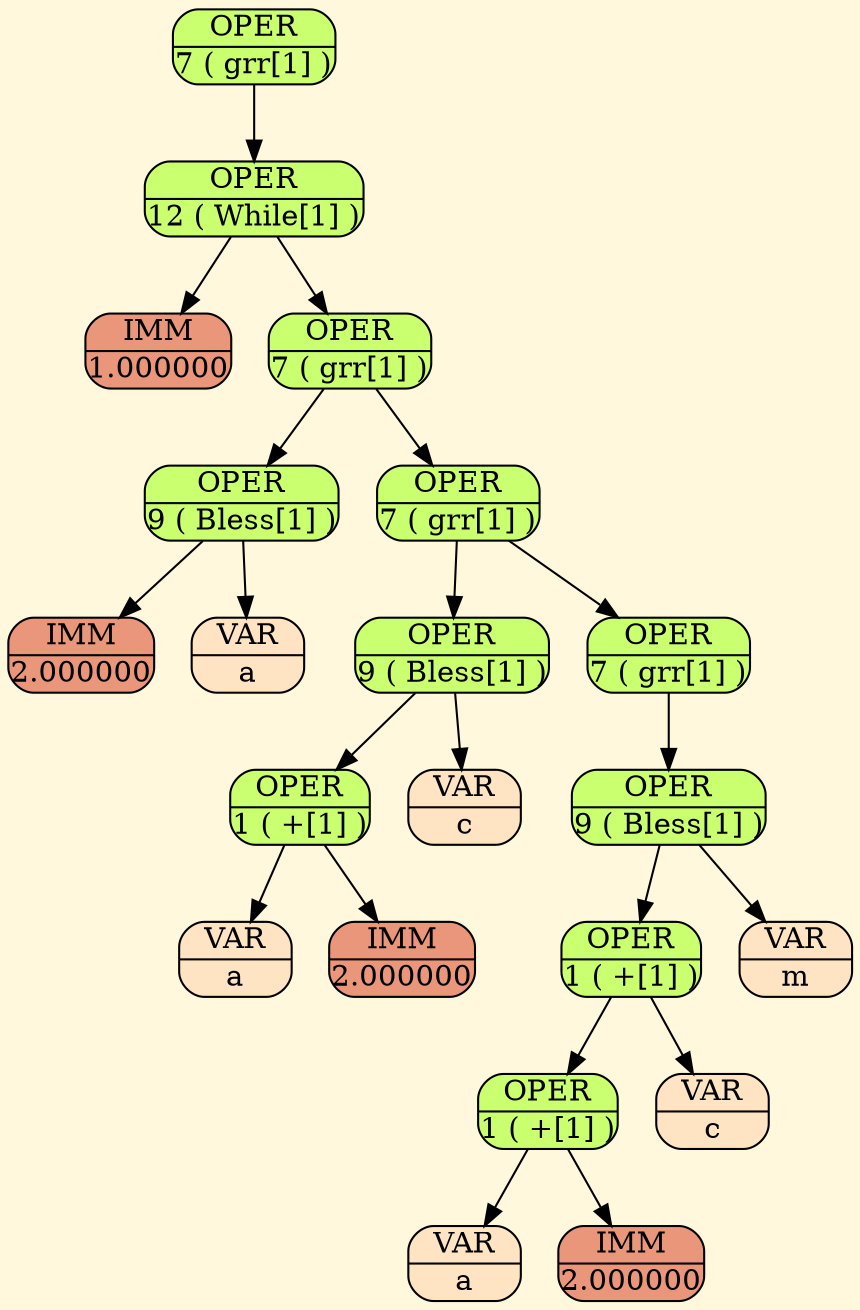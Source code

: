 digraph Tree 
{ bgcolor="cornsilk1";node[margin = "0.01"];
"node_000002E0ACC9A210" [shape=Mrecord, style=filled, fillcolor=darkolivegreen1, label = "{ OPER | 7 ( grr[1] ) }"];
"node_000002E0ACC99BF0" [shape=Mrecord, style=filled, fillcolor=darkolivegreen1, label = "{ OPER | 12 ( While[1] ) }"];
"node_000002E0ACC99CD0" [shape=Mrecord, style=filled, fillcolor=darksalmon, label = "{ IMM | 1.000000 }"];
"node_000002E0ACC9A2F0" [shape=Mrecord, style=filled, fillcolor=darkolivegreen1, label = "{ OPER | 7 ( grr[1] ) }"];
"node_000002E0ACC98F40" [shape=Mrecord, style=filled, fillcolor=darkolivegreen1, label = "{ OPER | 9 ( Bless[1] ) }"];
"node_000002E0ACC99D40" [shape=Mrecord, style=filled, fillcolor=darksalmon, label = "{ IMM | 2.000000 }"];
"node_000002E0ACC9A0C0" [shape=Mrecord, style=filled, fillcolor=bisque, label = "{ VAR | a }"];
"node_000002E0ACC99E20" [shape=Mrecord, style=filled, fillcolor=darkolivegreen1, label = "{ OPER | 7 ( grr[1] ) }"];
"node_000002E0ACC98E60" [shape=Mrecord, style=filled, fillcolor=darkolivegreen1, label = "{ OPER | 9 ( Bless[1] ) }"];
"node_000002E0ACC99E90" [shape=Mrecord, style=filled, fillcolor=darkolivegreen1, label = "{ OPER | 1 ( +[1] ) }"];
"node_000002E0ACC99790" [shape=Mrecord, style=filled, fillcolor=bisque, label = "{ VAR | a }"];
"node_000002E0ACC99DB0" [shape=Mrecord, style=filled, fillcolor=darksalmon, label = "{ IMM | 2.000000 }"];
"node_000002E0ACC98920" [shape=Mrecord, style=filled, fillcolor=bisque, label = "{ VAR | c }"];
"node_000002E0ACC99560" [shape=Mrecord, style=filled, fillcolor=darkolivegreen1, label = "{ OPER | 7 ( grr[1] ) }"];
"node_000002E0ACC998E0" [shape=Mrecord, style=filled, fillcolor=darkolivegreen1, label = "{ OPER | 9 ( Bless[1] ) }"];
"node_000002E0ACC99800" [shape=Mrecord, style=filled, fillcolor=darkolivegreen1, label = "{ OPER | 1 ( +[1] ) }"];
"node_000002E0ACC99100" [shape=Mrecord, style=filled, fillcolor=darkolivegreen1, label = "{ OPER | 1 ( +[1] ) }"];
"node_000002E0ACC992C0" [shape=Mrecord, style=filled, fillcolor=bisque, label = "{ VAR | a }"];
"node_000002E0ACC99720" [shape=Mrecord, style=filled, fillcolor=darksalmon, label = "{ IMM | 2.000000 }"];
"node_000002E0ACC99480" [shape=Mrecord, style=filled, fillcolor=bisque, label = "{ VAR | c }"];
"node_000002E0ACC99330" [shape=Mrecord, style=filled, fillcolor=bisque, label = "{ VAR | m }"];
node_000002E0ACC9A210->node_000002E0ACC99BF0
node_000002E0ACC99BF0->node_000002E0ACC99CD0
node_000002E0ACC99BF0->node_000002E0ACC9A2F0
node_000002E0ACC9A2F0->node_000002E0ACC98F40
node_000002E0ACC9A2F0->node_000002E0ACC99E20
node_000002E0ACC98F40->node_000002E0ACC99D40
node_000002E0ACC98F40->node_000002E0ACC9A0C0
node_000002E0ACC99E20->node_000002E0ACC98E60
node_000002E0ACC99E20->node_000002E0ACC99560
node_000002E0ACC98E60->node_000002E0ACC99E90
node_000002E0ACC98E60->node_000002E0ACC98920
node_000002E0ACC99E90->node_000002E0ACC99790
node_000002E0ACC99E90->node_000002E0ACC99DB0
node_000002E0ACC99560->node_000002E0ACC998E0
node_000002E0ACC998E0->node_000002E0ACC99800
node_000002E0ACC998E0->node_000002E0ACC99330
node_000002E0ACC99800->node_000002E0ACC99100
node_000002E0ACC99800->node_000002E0ACC99480
node_000002E0ACC99100->node_000002E0ACC992C0
node_000002E0ACC99100->node_000002E0ACC99720
}
